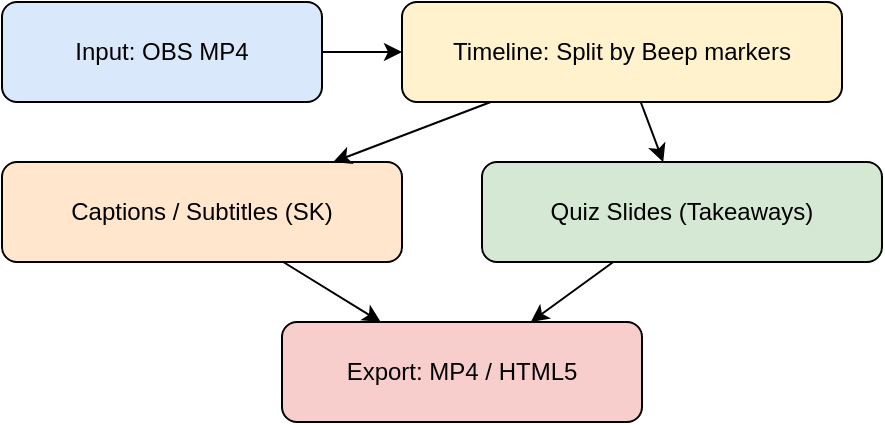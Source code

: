 <mxfile>
  <diagram name="AP Workflow">
    <mxGraphModel><root>
      <mxCell id="0"/><mxCell id="1" parent="0"/>
      <mxCell id="in" value="Input: OBS MP4" style="rounded=1;whiteSpace=wrap;html=1;fillColor=#dae8fc" vertex="1" parent="1">
        <mxGeometry x="60" y="40" width="160" height="50" as="geometry"/>
      </mxCell>
      <mxCell id="tl" value="Timeline: Split by Beep markers" style="rounded=1;whiteSpace=wrap;html=1;fillColor=#fff2cc" vertex="1" parent="1">
        <mxGeometry x="260" y="40" width="220" height="50" as="geometry"/>
      </mxCell>
      <mxCell id="cap" value="Captions / Subtitles (SK)" style="rounded=1;whiteSpace=wrap;html=1;fillColor=#ffe6cc" vertex="1" parent="1">
        <mxGeometry x="60" y="120" width="200" height="50" as="geometry"/>
      </mxCell>
      <mxCell id="quiz" value="Quiz Slides (Takeaways)" style="rounded=1;whiteSpace=wrap;html=1;fillColor=#d5e8d4" vertex="1" parent="1">
        <mxGeometry x="300" y="120" width="200" height="50" as="geometry"/>
      </mxCell>
      <mxCell id="out" value="Export: MP4 / HTML5" style="rounded=1;whiteSpace=wrap;html=1;fillColor=#f8cecc" vertex="1" parent="1">
        <mxGeometry x="200" y="200" width="180" height="50" as="geometry"/>
      </mxCell>
      <mxCell id="e1" edge="1" parent="1" source="in" target="tl"><mxGeometry relative="1" as="geometry"/></mxCell>
      <mxCell id="e2" edge="1" parent="1" source="tl" target="cap"><mxGeometry relative="1" as="geometry"/></mxCell>
      <mxCell id="e3" edge="1" parent="1" source="tl" target="quiz"><mxGeometry relative="1" as="geometry"/></mxCell>
      <mxCell id="e4" edge="1" parent="1" source="cap" target="out"><mxGeometry relative="1" as="geometry"/></mxCell>
      <mxCell id="e5" edge="1" parent="1" source="quiz" target="out"><mxGeometry relative="1" as="geometry"/></mxCell>
    </root></mxGraphModel>
  </diagram>
</mxfile>
